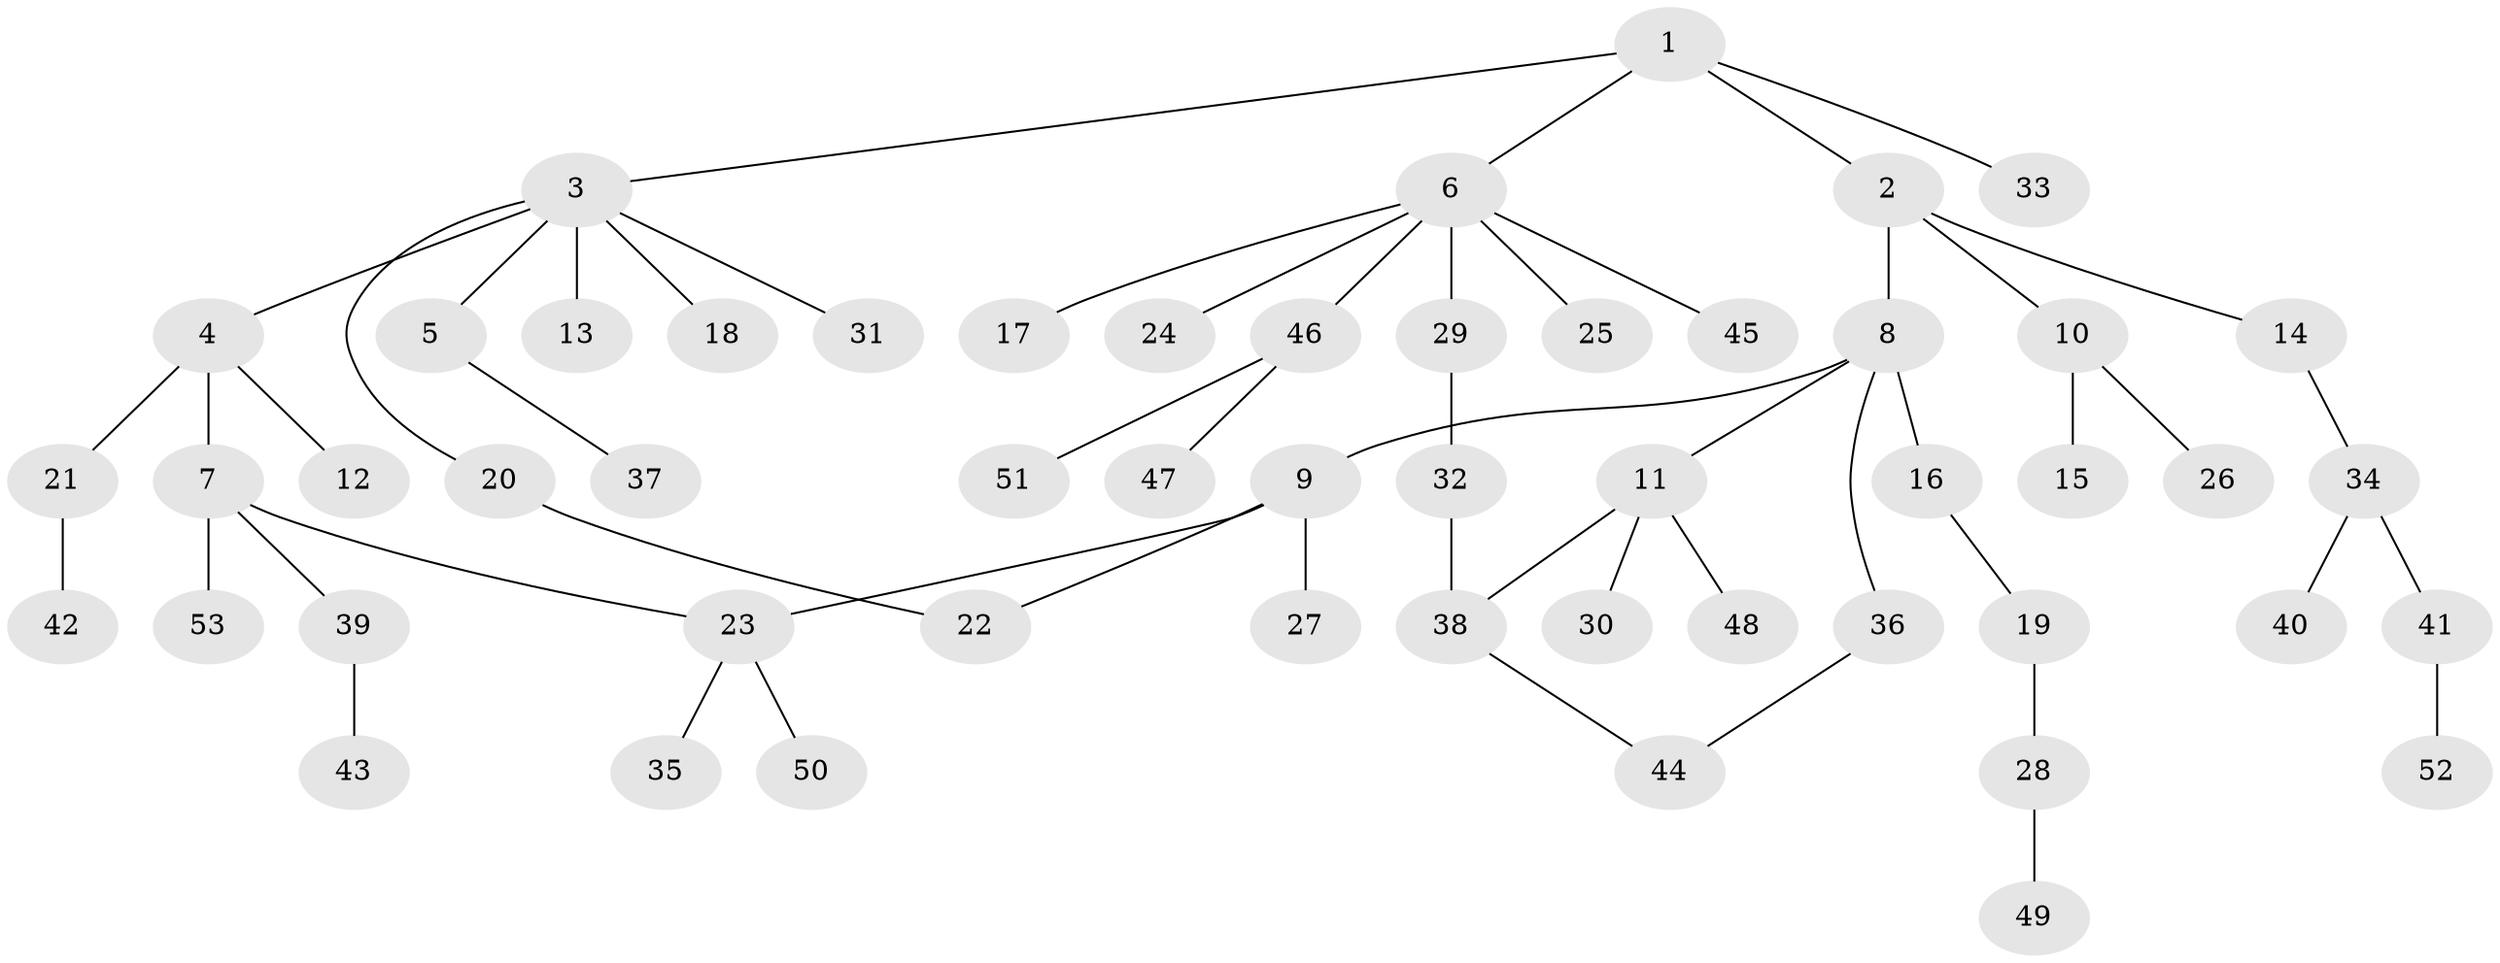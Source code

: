 // coarse degree distribution, {3: 0.11428571428571428, 4: 0.02857142857142857, 7: 0.05714285714285714, 8: 0.02857142857142857, 6: 0.02857142857142857, 2: 0.17142857142857143, 1: 0.5714285714285714}
// Generated by graph-tools (version 1.1) at 2025/41/03/06/25 10:41:25]
// undirected, 53 vertices, 56 edges
graph export_dot {
graph [start="1"]
  node [color=gray90,style=filled];
  1;
  2;
  3;
  4;
  5;
  6;
  7;
  8;
  9;
  10;
  11;
  12;
  13;
  14;
  15;
  16;
  17;
  18;
  19;
  20;
  21;
  22;
  23;
  24;
  25;
  26;
  27;
  28;
  29;
  30;
  31;
  32;
  33;
  34;
  35;
  36;
  37;
  38;
  39;
  40;
  41;
  42;
  43;
  44;
  45;
  46;
  47;
  48;
  49;
  50;
  51;
  52;
  53;
  1 -- 2;
  1 -- 3;
  1 -- 6;
  1 -- 33;
  2 -- 8;
  2 -- 10;
  2 -- 14;
  3 -- 4;
  3 -- 5;
  3 -- 13;
  3 -- 18;
  3 -- 20;
  3 -- 31;
  4 -- 7;
  4 -- 12;
  4 -- 21;
  5 -- 37;
  6 -- 17;
  6 -- 24;
  6 -- 25;
  6 -- 29;
  6 -- 45;
  6 -- 46;
  7 -- 23;
  7 -- 39;
  7 -- 53;
  8 -- 9;
  8 -- 11;
  8 -- 16;
  8 -- 36;
  9 -- 22;
  9 -- 27;
  9 -- 23;
  10 -- 15;
  10 -- 26;
  11 -- 30;
  11 -- 38;
  11 -- 48;
  14 -- 34;
  16 -- 19;
  19 -- 28;
  20 -- 22;
  21 -- 42;
  23 -- 35;
  23 -- 50;
  28 -- 49;
  29 -- 32;
  32 -- 38;
  34 -- 40;
  34 -- 41;
  36 -- 44;
  38 -- 44;
  39 -- 43;
  41 -- 52;
  46 -- 47;
  46 -- 51;
}
